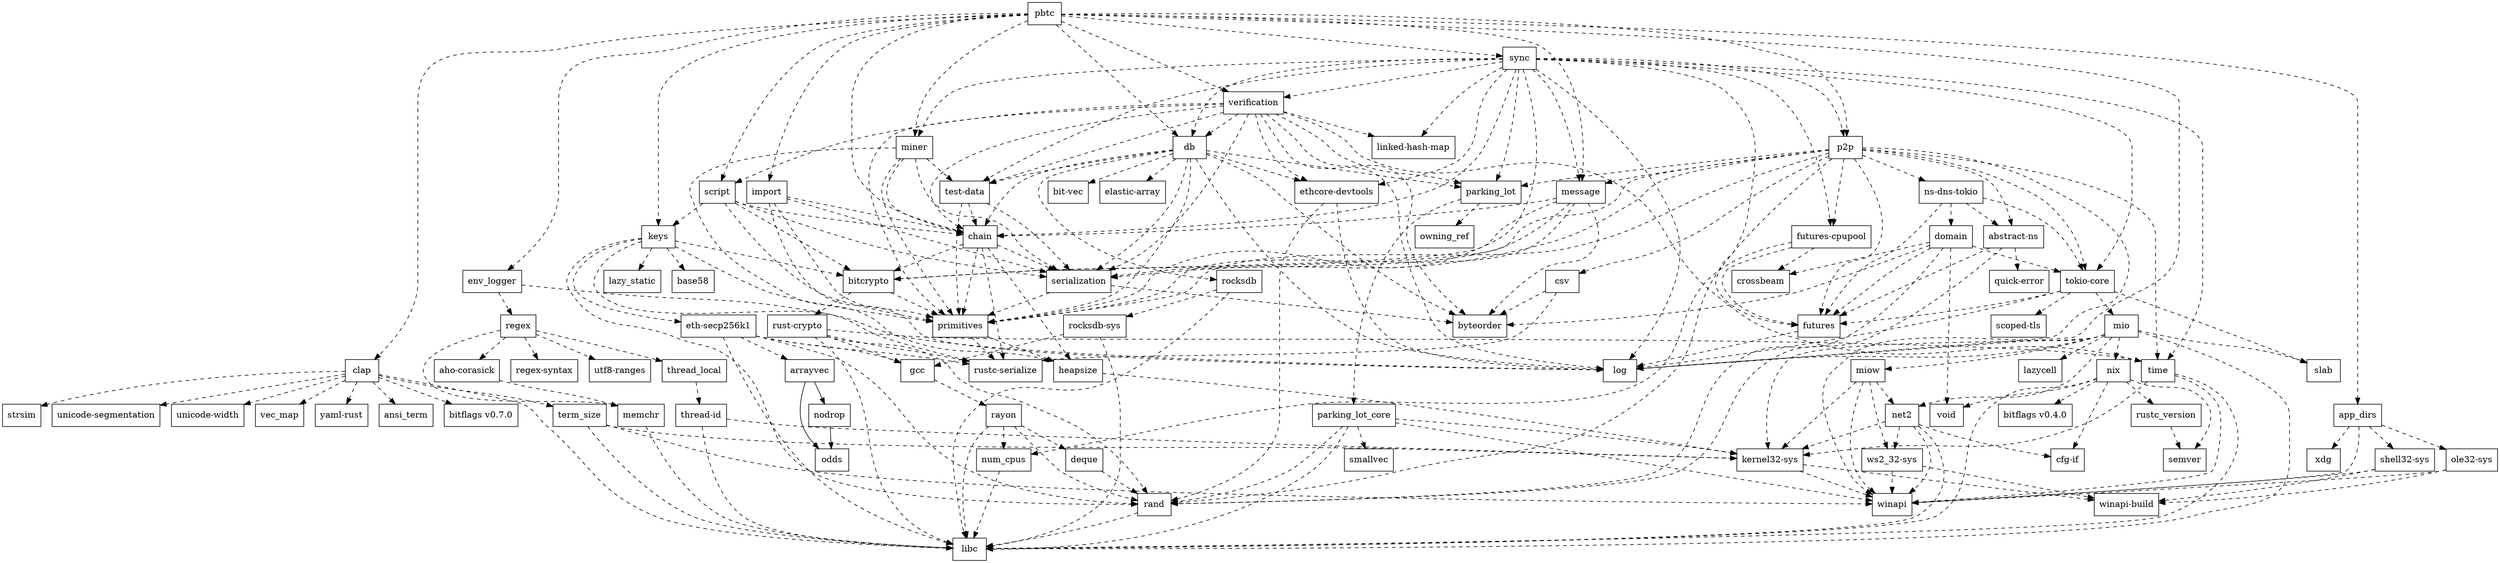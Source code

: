 digraph dependencies {
	N0[label="pbtc",shape=box];
	N1[label="app_dirs",shape=box];
	N2[label="chain",shape=box];
	N3[label="clap",shape=box];
	N4[label="db",shape=box];
	N5[label="env_logger",shape=box];
	N6[label="import",shape=box];
	N7[label="keys",shape=box];
	N8[label="log",shape=box];
	N9[label="message",shape=box];
	N10[label="miner",shape=box];
	N11[label="p2p",shape=box];
	N12[label="script",shape=box];
	N13[label="sync",shape=box];
	N14[label="verification",shape=box];
	N15[label="abstract-ns",shape=box];
	N16[label="futures",shape=box];
	N17[label="quick-error",shape=box];
	N18[label="rand",shape=box];
	N19[label="aho-corasick",shape=box];
	N20[label="memchr",shape=box];
	N21[label="ansi_term",shape=box];
	N22[label="ole32-sys",shape=box];
	N23[label="shell32-sys",shape=box];
	N24[label="winapi",shape=box];
	N25[label="xdg",shape=box];
	N26[label="arrayvec",shape=box];
	N27[label="nodrop",shape=box];
	N28[label="odds",shape=box];
	N29[label="base58",shape=box];
	N30[label="bit-vec",shape=box];
	N31[label="bitcrypto",shape=box];
	N32[label="primitives",shape=box];
	N33[label="rust-crypto",shape=box];
	N34[label="bitflags v0.4.0",shape=box];
	N35[label="bitflags v0.7.0",shape=box];
	N36[label="byteorder",shape=box];
	N37[label="cfg-if",shape=box];
	N38[label="heapsize",shape=box];
	N39[label="rustc-serialize",shape=box];
	N40[label="serialization",shape=box];
	N41[label="libc",shape=box];
	N42[label="strsim",shape=box];
	N43[label="term_size",shape=box];
	N44[label="unicode-segmentation",shape=box];
	N45[label="unicode-width",shape=box];
	N46[label="vec_map",shape=box];
	N47[label="yaml-rust",shape=box];
	N48[label="crossbeam",shape=box];
	N49[label="csv",shape=box];
	N50[label="elastic-array",shape=box];
	N51[label="ethcore-devtools",shape=box];
	N52[label="parking_lot",shape=box];
	N53[label="rocksdb",shape=box];
	N54[label="test-data",shape=box];
	N55[label="deque",shape=box];
	N56[label="domain",shape=box];
	N57[label="tokio-core",shape=box];
	N58[label="void",shape=box];
	N59[label="regex",shape=box];
	N60[label="eth-secp256k1",shape=box];
	N61[label="gcc",shape=box];
	N62[label="futures-cpupool",shape=box];
	N63[label="num_cpus",shape=box];
	N64[label="rayon",shape=box];
	N65[label="kernel32-sys",shape=box];
	N66[label="winapi-build",shape=box];
	N67[label="lazy_static",shape=box];
	N68[label="lazycell",shape=box];
	N69[label="linked-hash-map",shape=box];
	N70[label="mio",shape=box];
	N71[label="miow",shape=box];
	N72[label="net2",shape=box];
	N73[label="nix",shape=box];
	N74[label="slab",shape=box];
	N75[label="ws2_32-sys",shape=box];
	N76[label="rustc_version",shape=box];
	N77[label="semver",shape=box];
	N78[label="ns-dns-tokio",shape=box];
	N79[label="owning_ref",shape=box];
	N80[label="time",shape=box];
	N81[label="parking_lot_core",shape=box];
	N82[label="smallvec",shape=box];
	N83[label="regex-syntax",shape=box];
	N84[label="thread_local",shape=box];
	N85[label="utf8-ranges",shape=box];
	N86[label="rocksdb-sys",shape=box];
	N87[label="scoped-tls",shape=box];
	N88[label="thread-id",shape=box];
	N0 -> N1[label="",style=dashed];
	N0 -> N2[label="",style=dashed];
	N0 -> N3[label="",style=dashed];
	N0 -> N4[label="",style=dashed];
	N0 -> N5[label="",style=dashed];
	N0 -> N6[label="",style=dashed];
	N0 -> N7[label="",style=dashed];
	N0 -> N8[label="",style=dashed];
	N0 -> N9[label="",style=dashed];
	N0 -> N10[label="",style=dashed];
	N0 -> N11[label="",style=dashed];
	N0 -> N12[label="",style=dashed];
	N0 -> N13[label="",style=dashed];
	N0 -> N14[label="",style=dashed];
	N1 -> N22[label="",style=dashed];
	N1 -> N23[label="",style=dashed];
	N1 -> N24[label="",style=dashed];
	N1 -> N25[label="",style=dashed];
	N2 -> N31[label="",style=dashed];
	N2 -> N32[label="",style=dashed];
	N2 -> N38[label="",style=dashed];
	N2 -> N39[label="",style=dashed];
	N2 -> N40[label="",style=dashed];
	N3 -> N21[label="",style=dashed];
	N3 -> N35[label="",style=dashed];
	N3 -> N41[label="",style=dashed];
	N3 -> N42[label="",style=dashed];
	N3 -> N43[label="",style=dashed];
	N3 -> N44[label="",style=dashed];
	N3 -> N45[label="",style=dashed];
	N3 -> N46[label="",style=dashed];
	N3 -> N47[label="",style=dashed];
	N4 -> N2[label="",style=dashed];
	N4 -> N8[label="",style=dashed];
	N4 -> N30[label="",style=dashed];
	N4 -> N32[label="",style=dashed];
	N4 -> N36[label="",style=dashed];
	N4 -> N40[label="",style=dashed];
	N4 -> N50[label="",style=dashed];
	N4 -> N51[label="",style=dashed];
	N4 -> N52[label="",style=dashed];
	N4 -> N53[label="",style=dashed];
	N4 -> N54[label="",style=dashed];
	N5 -> N8[label="",style=dashed];
	N5 -> N59[label="",style=dashed];
	N6 -> N2[label="",style=dashed];
	N6 -> N8[label="",style=dashed];
	N6 -> N32[label="",style=dashed];
	N6 -> N40[label="",style=dashed];
	N7 -> N18[label="",style=dashed];
	N7 -> N29[label="",style=dashed];
	N7 -> N31[label="",style=dashed];
	N7 -> N32[label="",style=dashed];
	N7 -> N39[label="",style=dashed];
	N7 -> N60[label="",style=dashed];
	N7 -> N67[label="",style=dashed];
	N9 -> N2[label="",style=dashed];
	N9 -> N31[label="",style=dashed];
	N9 -> N32[label="",style=dashed];
	N9 -> N36[label="",style=dashed];
	N9 -> N40[label="",style=dashed];
	N10 -> N2[label="",style=dashed];
	N10 -> N32[label="",style=dashed];
	N10 -> N38[label="",style=dashed];
	N10 -> N40[label="",style=dashed];
	N10 -> N54[label="",style=dashed];
	N11 -> N8[label="",style=dashed];
	N11 -> N9[label="",style=dashed];
	N11 -> N15[label="",style=dashed];
	N11 -> N16[label="",style=dashed];
	N11 -> N18[label="",style=dashed];
	N11 -> N31[label="",style=dashed];
	N11 -> N32[label="",style=dashed];
	N11 -> N40[label="",style=dashed];
	N11 -> N49[label="",style=dashed];
	N11 -> N52[label="",style=dashed];
	N11 -> N57[label="",style=dashed];
	N11 -> N62[label="",style=dashed];
	N11 -> N78[label="",style=dashed];
	N11 -> N80[label="",style=dashed];
	N12 -> N2[label="",style=dashed];
	N12 -> N7[label="",style=dashed];
	N12 -> N31[label="",style=dashed];
	N12 -> N32[label="",style=dashed];
	N12 -> N40[label="",style=dashed];
	N13 -> N2[label="",style=dashed];
	N13 -> N4[label="",style=dashed];
	N13 -> N8[label="",style=dashed];
	N13 -> N9[label="",style=dashed];
	N13 -> N10[label="",style=dashed];
	N13 -> N11[label="",style=dashed];
	N13 -> N14[label="",style=dashed];
	N13 -> N16[label="",style=dashed];
	N13 -> N32[label="",style=dashed];
	N13 -> N51[label="",style=dashed];
	N13 -> N52[label="",style=dashed];
	N13 -> N54[label="",style=dashed];
	N13 -> N57[label="",style=dashed];
	N13 -> N62[label="",style=dashed];
	N13 -> N69[label="",style=dashed];
	N13 -> N80[label="",style=dashed];
	N14 -> N2[label="",style=dashed];
	N14 -> N4[label="",style=dashed];
	N14 -> N8[label="",style=dashed];
	N14 -> N12[label="",style=dashed];
	N14 -> N32[label="",style=dashed];
	N14 -> N36[label="",style=dashed];
	N14 -> N40[label="",style=dashed];
	N14 -> N51[label="",style=dashed];
	N14 -> N52[label="",style=dashed];
	N14 -> N54[label="",style=dashed];
	N14 -> N69[label="",style=dashed];
	N14 -> N80[label="",style=dashed];
	N15 -> N16[label="",style=dashed];
	N15 -> N17[label="",style=dashed];
	N15 -> N18[label="",style=dashed];
	N16 -> N8[label="",style=dashed];
	N18 -> N41[label="",style=dashed];
	N19 -> N20[label="",style=dashed];
	N20 -> N41[label="",style=dashed];
	N22 -> N24[label="",style=dashed];
	N22 -> N66[label="",style=dashed];
	N23 -> N24[label="",style=dashed];
	N23 -> N66[label="",style=dashed];
	N26 -> N27[label=""];
	N26 -> N28[label=""];
	N27 -> N28[label=""];
	N31 -> N32[label="",style=dashed];
	N31 -> N33[label="",style=dashed];
	N32 -> N38[label="",style=dashed];
	N32 -> N39[label="",style=dashed];
	N33 -> N18[label="",style=dashed];
	N33 -> N39[label="",style=dashed];
	N33 -> N41[label="",style=dashed];
	N33 -> N61[label="",style=dashed];
	N33 -> N80[label="",style=dashed];
	N38 -> N65[label="",style=dashed];
	N40 -> N32[label="",style=dashed];
	N40 -> N36[label="",style=dashed];
	N43 -> N24[label="",style=dashed];
	N43 -> N41[label="",style=dashed];
	N43 -> N65[label="",style=dashed];
	N49 -> N36[label="",style=dashed];
	N49 -> N39[label="",style=dashed];
	N51 -> N8[label="",style=dashed];
	N51 -> N18[label="",style=dashed];
	N52 -> N79[label="",style=dashed];
	N52 -> N81[label="",style=dashed];
	N53 -> N41[label="",style=dashed];
	N53 -> N86[label="",style=dashed];
	N54 -> N2[label="",style=dashed];
	N54 -> N32[label="",style=dashed];
	N54 -> N40[label="",style=dashed];
	N55 -> N18[label="",style=dashed];
	N56 -> N16[label="",style=dashed];
	N56 -> N18[label="",style=dashed];
	N56 -> N36[label="",style=dashed];
	N56 -> N48[label="",style=dashed];
	N56 -> N57[label="",style=dashed];
	N56 -> N58[label="",style=dashed];
	N57 -> N8[label="",style=dashed];
	N57 -> N16[label="",style=dashed];
	N57 -> N70[label="",style=dashed];
	N57 -> N74[label="",style=dashed];
	N57 -> N87[label="",style=dashed];
	N59 -> N19[label="",style=dashed];
	N59 -> N20[label="",style=dashed];
	N59 -> N83[label="",style=dashed];
	N59 -> N84[label="",style=dashed];
	N59 -> N85[label="",style=dashed];
	N60 -> N18[label="",style=dashed];
	N60 -> N26[label="",style=dashed];
	N60 -> N39[label="",style=dashed];
	N60 -> N41[label="",style=dashed];
	N60 -> N61[label="",style=dashed];
	N61 -> N64[label="",style=dashed];
	N62 -> N16[label="",style=dashed];
	N62 -> N48[label="",style=dashed];
	N62 -> N63[label="",style=dashed];
	N63 -> N41[label="",style=dashed];
	N64 -> N18[label="",style=dashed];
	N64 -> N41[label="",style=dashed];
	N64 -> N55[label="",style=dashed];
	N64 -> N63[label="",style=dashed];
	N65 -> N24[label="",style=dashed];
	N65 -> N66[label="",style=dashed];
	N70 -> N8[label="",style=dashed];
	N70 -> N24[label="",style=dashed];
	N70 -> N41[label="",style=dashed];
	N70 -> N65[label="",style=dashed];
	N70 -> N68[label="",style=dashed];
	N70 -> N71[label="",style=dashed];
	N70 -> N72[label="",style=dashed];
	N70 -> N73[label="",style=dashed];
	N70 -> N74[label="",style=dashed];
	N71 -> N24[label="",style=dashed];
	N71 -> N65[label="",style=dashed];
	N71 -> N72[label="",style=dashed];
	N71 -> N75[label="",style=dashed];
	N72 -> N24[label="",style=dashed];
	N72 -> N37[label="",style=dashed];
	N72 -> N41[label="",style=dashed];
	N72 -> N65[label="",style=dashed];
	N72 -> N75[label="",style=dashed];
	N73 -> N34[label="",style=dashed];
	N73 -> N37[label="",style=dashed];
	N73 -> N41[label="",style=dashed];
	N73 -> N58[label="",style=dashed];
	N73 -> N76[label="",style=dashed];
	N73 -> N77[label="",style=dashed];
	N75 -> N24[label="",style=dashed];
	N75 -> N66[label="",style=dashed];
	N76 -> N77[label="",style=dashed];
	N78 -> N15[label="",style=dashed];
	N78 -> N16[label="",style=dashed];
	N78 -> N56[label="",style=dashed];
	N78 -> N57[label="",style=dashed];
	N80 -> N24[label="",style=dashed];
	N80 -> N41[label="",style=dashed];
	N80 -> N65[label="",style=dashed];
	N81 -> N18[label="",style=dashed];
	N81 -> N24[label="",style=dashed];
	N81 -> N41[label="",style=dashed];
	N81 -> N65[label="",style=dashed];
	N81 -> N82[label="",style=dashed];
	N84 -> N88[label="",style=dashed];
	N86 -> N41[label="",style=dashed];
	N86 -> N61[label="",style=dashed];
	N88 -> N41[label="",style=dashed];
	N88 -> N65[label="",style=dashed];
}

